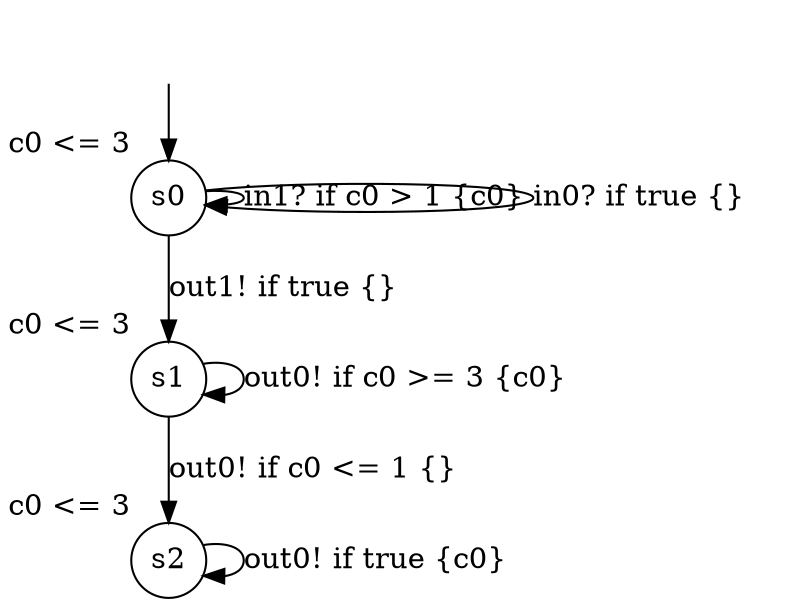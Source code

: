 digraph g {
__start0 [label="" shape="none"];
s0 [shape="circle" margin=0 label="s0", xlabel="c0 <= 3"];
s1 [shape="circle" margin=0 label="s1", xlabel="c0 <= 3"];
s2 [shape="circle" margin=0 label="s2", xlabel="c0 <= 3"];
s0 -> s0 [label="in1? if c0 > 1 {c0} "];
s0 -> s1 [label="out1! if true {} "];
s0 -> s0 [label="in0? if true {} "];
s1 -> s2 [label="out0! if c0 <= 1 {} "];
s1 -> s1 [label="out0! if c0 >= 3 {c0} "];
s2 -> s2 [label="out0! if true {c0} "];
__start0 -> s0;
}

